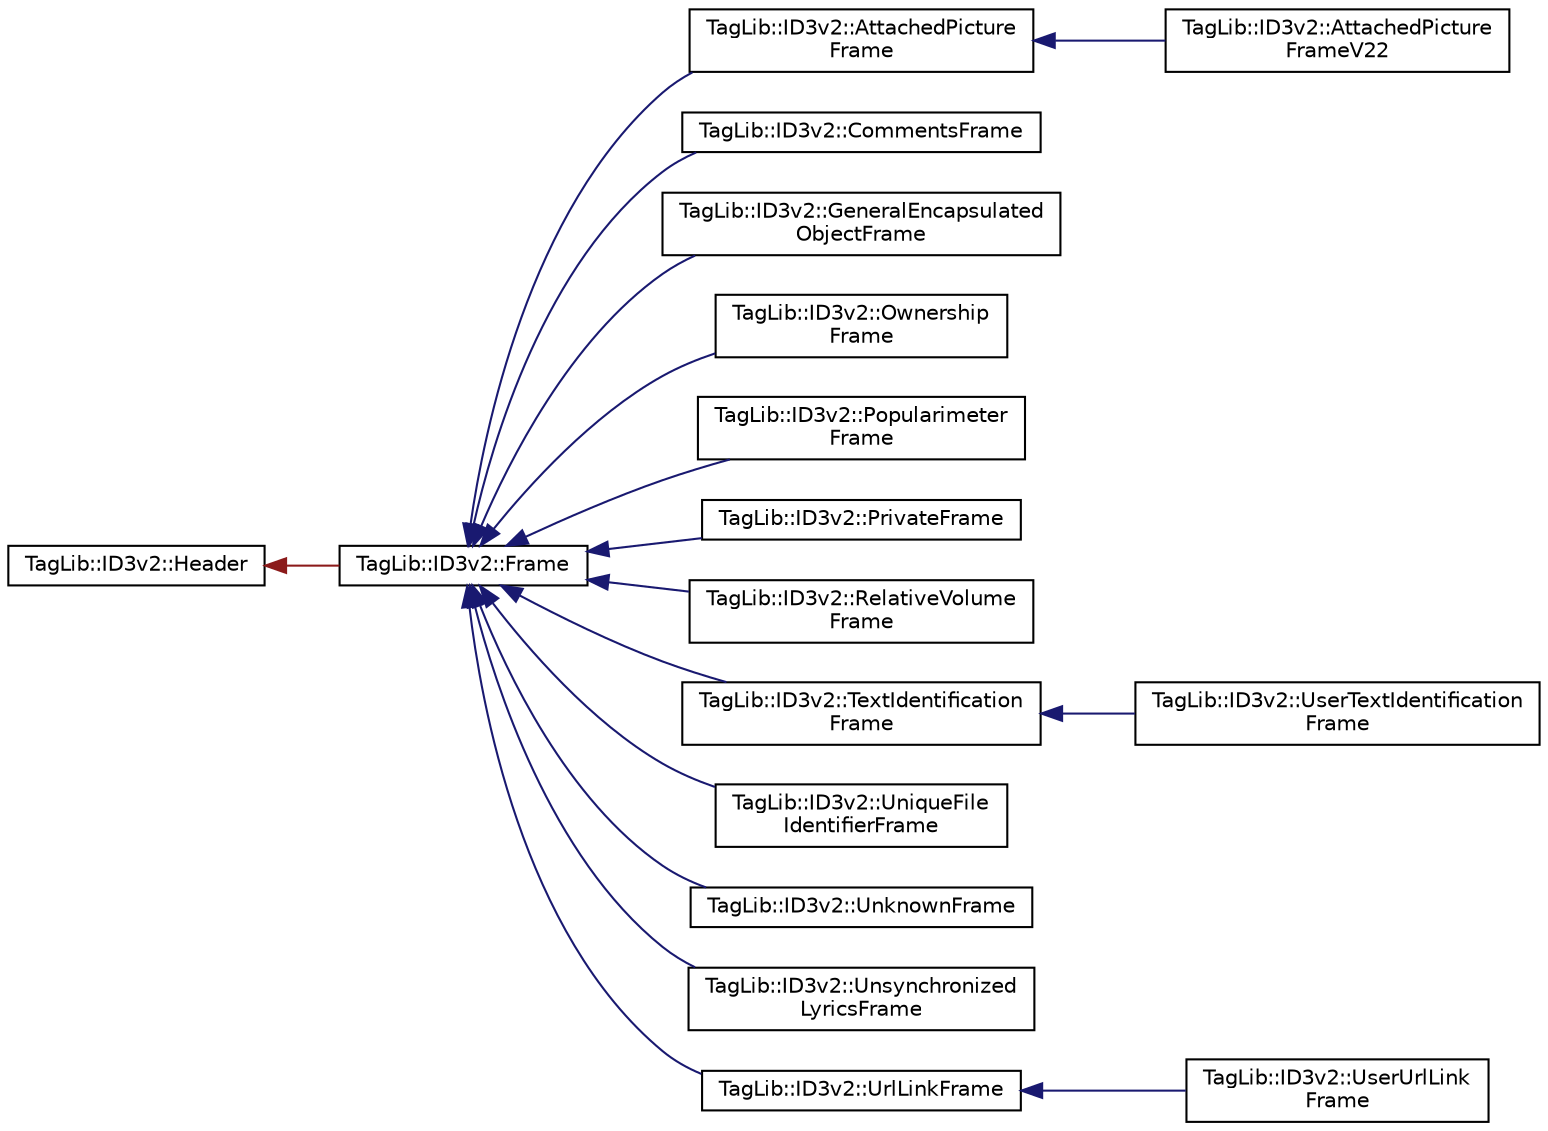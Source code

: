 digraph "Graphical Class Hierarchy"
{
  edge [fontname="Helvetica",fontsize="10",labelfontname="Helvetica",labelfontsize="10"];
  node [fontname="Helvetica",fontsize="10",shape=record];
  rankdir="LR";
  Node1 [label="TagLib::ID3v2::Header",height=0.2,width=0.4,color="black", fillcolor="white", style="filled",URL="$class_tag_lib_1_1_i_d3v2_1_1_header.html",tooltip="An implementation of ID3v2 headers. "];
  Node1 -> Node2 [dir="back",color="firebrick4",fontsize="10",style="solid",fontname="Helvetica"];
  Node2 [label="TagLib::ID3v2::Frame",height=0.2,width=0.4,color="black", fillcolor="white", style="filled",URL="$class_tag_lib_1_1_i_d3v2_1_1_frame.html",tooltip="ID3v2 frame implementation. "];
  Node2 -> Node3 [dir="back",color="midnightblue",fontsize="10",style="solid",fontname="Helvetica"];
  Node3 [label="TagLib::ID3v2::AttachedPicture\lFrame",height=0.2,width=0.4,color="black", fillcolor="white", style="filled",URL="$class_tag_lib_1_1_i_d3v2_1_1_attached_picture_frame.html",tooltip="An ID3v2 attached picture frame implementation. "];
  Node3 -> Node4 [dir="back",color="midnightblue",fontsize="10",style="solid",fontname="Helvetica"];
  Node4 [label="TagLib::ID3v2::AttachedPicture\lFrameV22",height=0.2,width=0.4,color="black", fillcolor="white", style="filled",URL="$class_tag_lib_1_1_i_d3v2_1_1_attached_picture_frame_v22.html",tooltip="support for ID3v2.2 PIC frames "];
  Node2 -> Node5 [dir="back",color="midnightblue",fontsize="10",style="solid",fontname="Helvetica"];
  Node5 [label="TagLib::ID3v2::CommentsFrame",height=0.2,width=0.4,color="black", fillcolor="white", style="filled",URL="$class_tag_lib_1_1_i_d3v2_1_1_comments_frame.html",tooltip="An implementation of ID3v2 comments. "];
  Node2 -> Node6 [dir="back",color="midnightblue",fontsize="10",style="solid",fontname="Helvetica"];
  Node6 [label="TagLib::ID3v2::GeneralEncapsulated\lObjectFrame",height=0.2,width=0.4,color="black", fillcolor="white", style="filled",URL="$class_tag_lib_1_1_i_d3v2_1_1_general_encapsulated_object_frame.html",tooltip="An ID3v2 general encapsulated object frame implementation. "];
  Node2 -> Node7 [dir="back",color="midnightblue",fontsize="10",style="solid",fontname="Helvetica"];
  Node7 [label="TagLib::ID3v2::Ownership\lFrame",height=0.2,width=0.4,color="black", fillcolor="white", style="filled",URL="$class_tag_lib_1_1_i_d3v2_1_1_ownership_frame.html",tooltip="An implementation of ID3v2 &quot;ownership&quot;. "];
  Node2 -> Node8 [dir="back",color="midnightblue",fontsize="10",style="solid",fontname="Helvetica"];
  Node8 [label="TagLib::ID3v2::Popularimeter\lFrame",height=0.2,width=0.4,color="black", fillcolor="white", style="filled",URL="$class_tag_lib_1_1_i_d3v2_1_1_popularimeter_frame.html",tooltip="An implementation of ID3v2 &quot;popularimeter&quot;. "];
  Node2 -> Node9 [dir="back",color="midnightblue",fontsize="10",style="solid",fontname="Helvetica"];
  Node9 [label="TagLib::ID3v2::PrivateFrame",height=0.2,width=0.4,color="black", fillcolor="white", style="filled",URL="$class_tag_lib_1_1_i_d3v2_1_1_private_frame.html",tooltip="An implementation of ID3v2 privateframe. "];
  Node2 -> Node10 [dir="back",color="midnightblue",fontsize="10",style="solid",fontname="Helvetica"];
  Node10 [label="TagLib::ID3v2::RelativeVolume\lFrame",height=0.2,width=0.4,color="black", fillcolor="white", style="filled",URL="$class_tag_lib_1_1_i_d3v2_1_1_relative_volume_frame.html",tooltip="An ID3v2 relative volume adjustment frame implementation. "];
  Node2 -> Node11 [dir="back",color="midnightblue",fontsize="10",style="solid",fontname="Helvetica"];
  Node11 [label="TagLib::ID3v2::TextIdentification\lFrame",height=0.2,width=0.4,color="black", fillcolor="white", style="filled",URL="$class_tag_lib_1_1_i_d3v2_1_1_text_identification_frame.html",tooltip="An ID3v2 text identification frame implementation. "];
  Node11 -> Node12 [dir="back",color="midnightblue",fontsize="10",style="solid",fontname="Helvetica"];
  Node12 [label="TagLib::ID3v2::UserTextIdentification\lFrame",height=0.2,width=0.4,color="black", fillcolor="white", style="filled",URL="$class_tag_lib_1_1_i_d3v2_1_1_user_text_identification_frame.html",tooltip="An ID3v2 custom text identification frame implementationx. "];
  Node2 -> Node13 [dir="back",color="midnightblue",fontsize="10",style="solid",fontname="Helvetica"];
  Node13 [label="TagLib::ID3v2::UniqueFile\lIdentifierFrame",height=0.2,width=0.4,color="black", fillcolor="white", style="filled",URL="$class_tag_lib_1_1_i_d3v2_1_1_unique_file_identifier_frame.html",tooltip="An implementation of ID3v2 unique identifier frames. "];
  Node2 -> Node14 [dir="back",color="midnightblue",fontsize="10",style="solid",fontname="Helvetica"];
  Node14 [label="TagLib::ID3v2::UnknownFrame",height=0.2,width=0.4,color="black", fillcolor="white", style="filled",URL="$class_tag_lib_1_1_i_d3v2_1_1_unknown_frame.html",tooltip="A frame type unknown to TagLib. "];
  Node2 -> Node15 [dir="back",color="midnightblue",fontsize="10",style="solid",fontname="Helvetica"];
  Node15 [label="TagLib::ID3v2::Unsynchronized\lLyricsFrame",height=0.2,width=0.4,color="black", fillcolor="white", style="filled",URL="$class_tag_lib_1_1_i_d3v2_1_1_unsynchronized_lyrics_frame.html",tooltip="ID3v2 unsynchronized lyrics frame. "];
  Node2 -> Node16 [dir="back",color="midnightblue",fontsize="10",style="solid",fontname="Helvetica"];
  Node16 [label="TagLib::ID3v2::UrlLinkFrame",height=0.2,width=0.4,color="black", fillcolor="white", style="filled",URL="$class_tag_lib_1_1_i_d3v2_1_1_url_link_frame.html",tooltip="ID3v2 URL frame. "];
  Node16 -> Node17 [dir="back",color="midnightblue",fontsize="10",style="solid",fontname="Helvetica"];
  Node17 [label="TagLib::ID3v2::UserUrlLink\lFrame",height=0.2,width=0.4,color="black", fillcolor="white", style="filled",URL="$class_tag_lib_1_1_i_d3v2_1_1_user_url_link_frame.html",tooltip="ID3v2 User defined URL frame. "];
}
